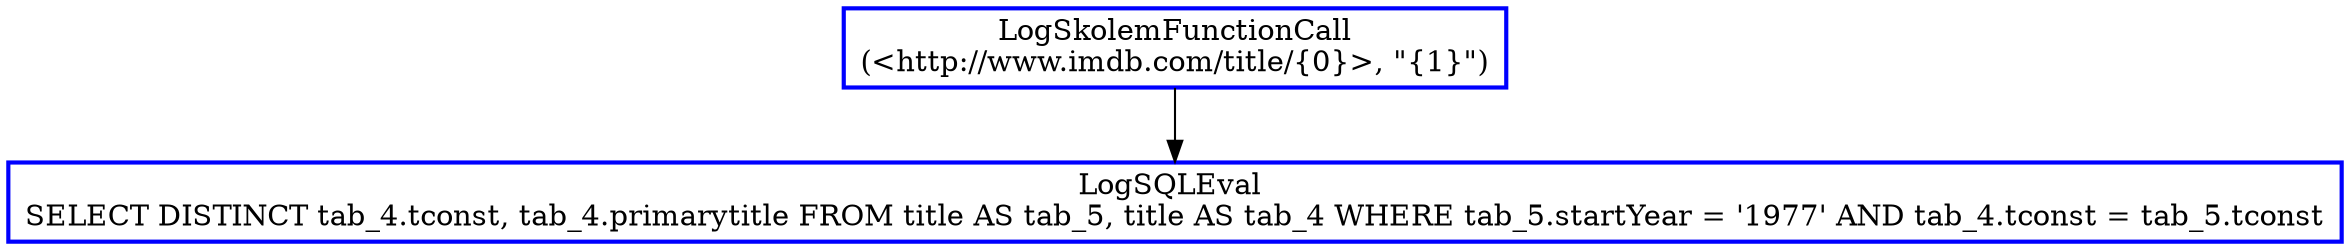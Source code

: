 digraph  g{
node [shape=rectangle, color=black, fontcolor=black, style=bold]
0 [label="LogSkolemFunctionCall
(<http://www.imdb.com/title/{0}>, \"{1}\")" , color = blue] ; 
1 [label="LogSQLEval 
SELECT DISTINCT tab_4.tconst, tab_4.primarytitle FROM title AS tab_5, title AS tab_4 WHERE tab_5.startYear = '1977' AND tab_4.tconst = tab_5.tconst", color = blue] ; 
0 -> 1 ; 
}


